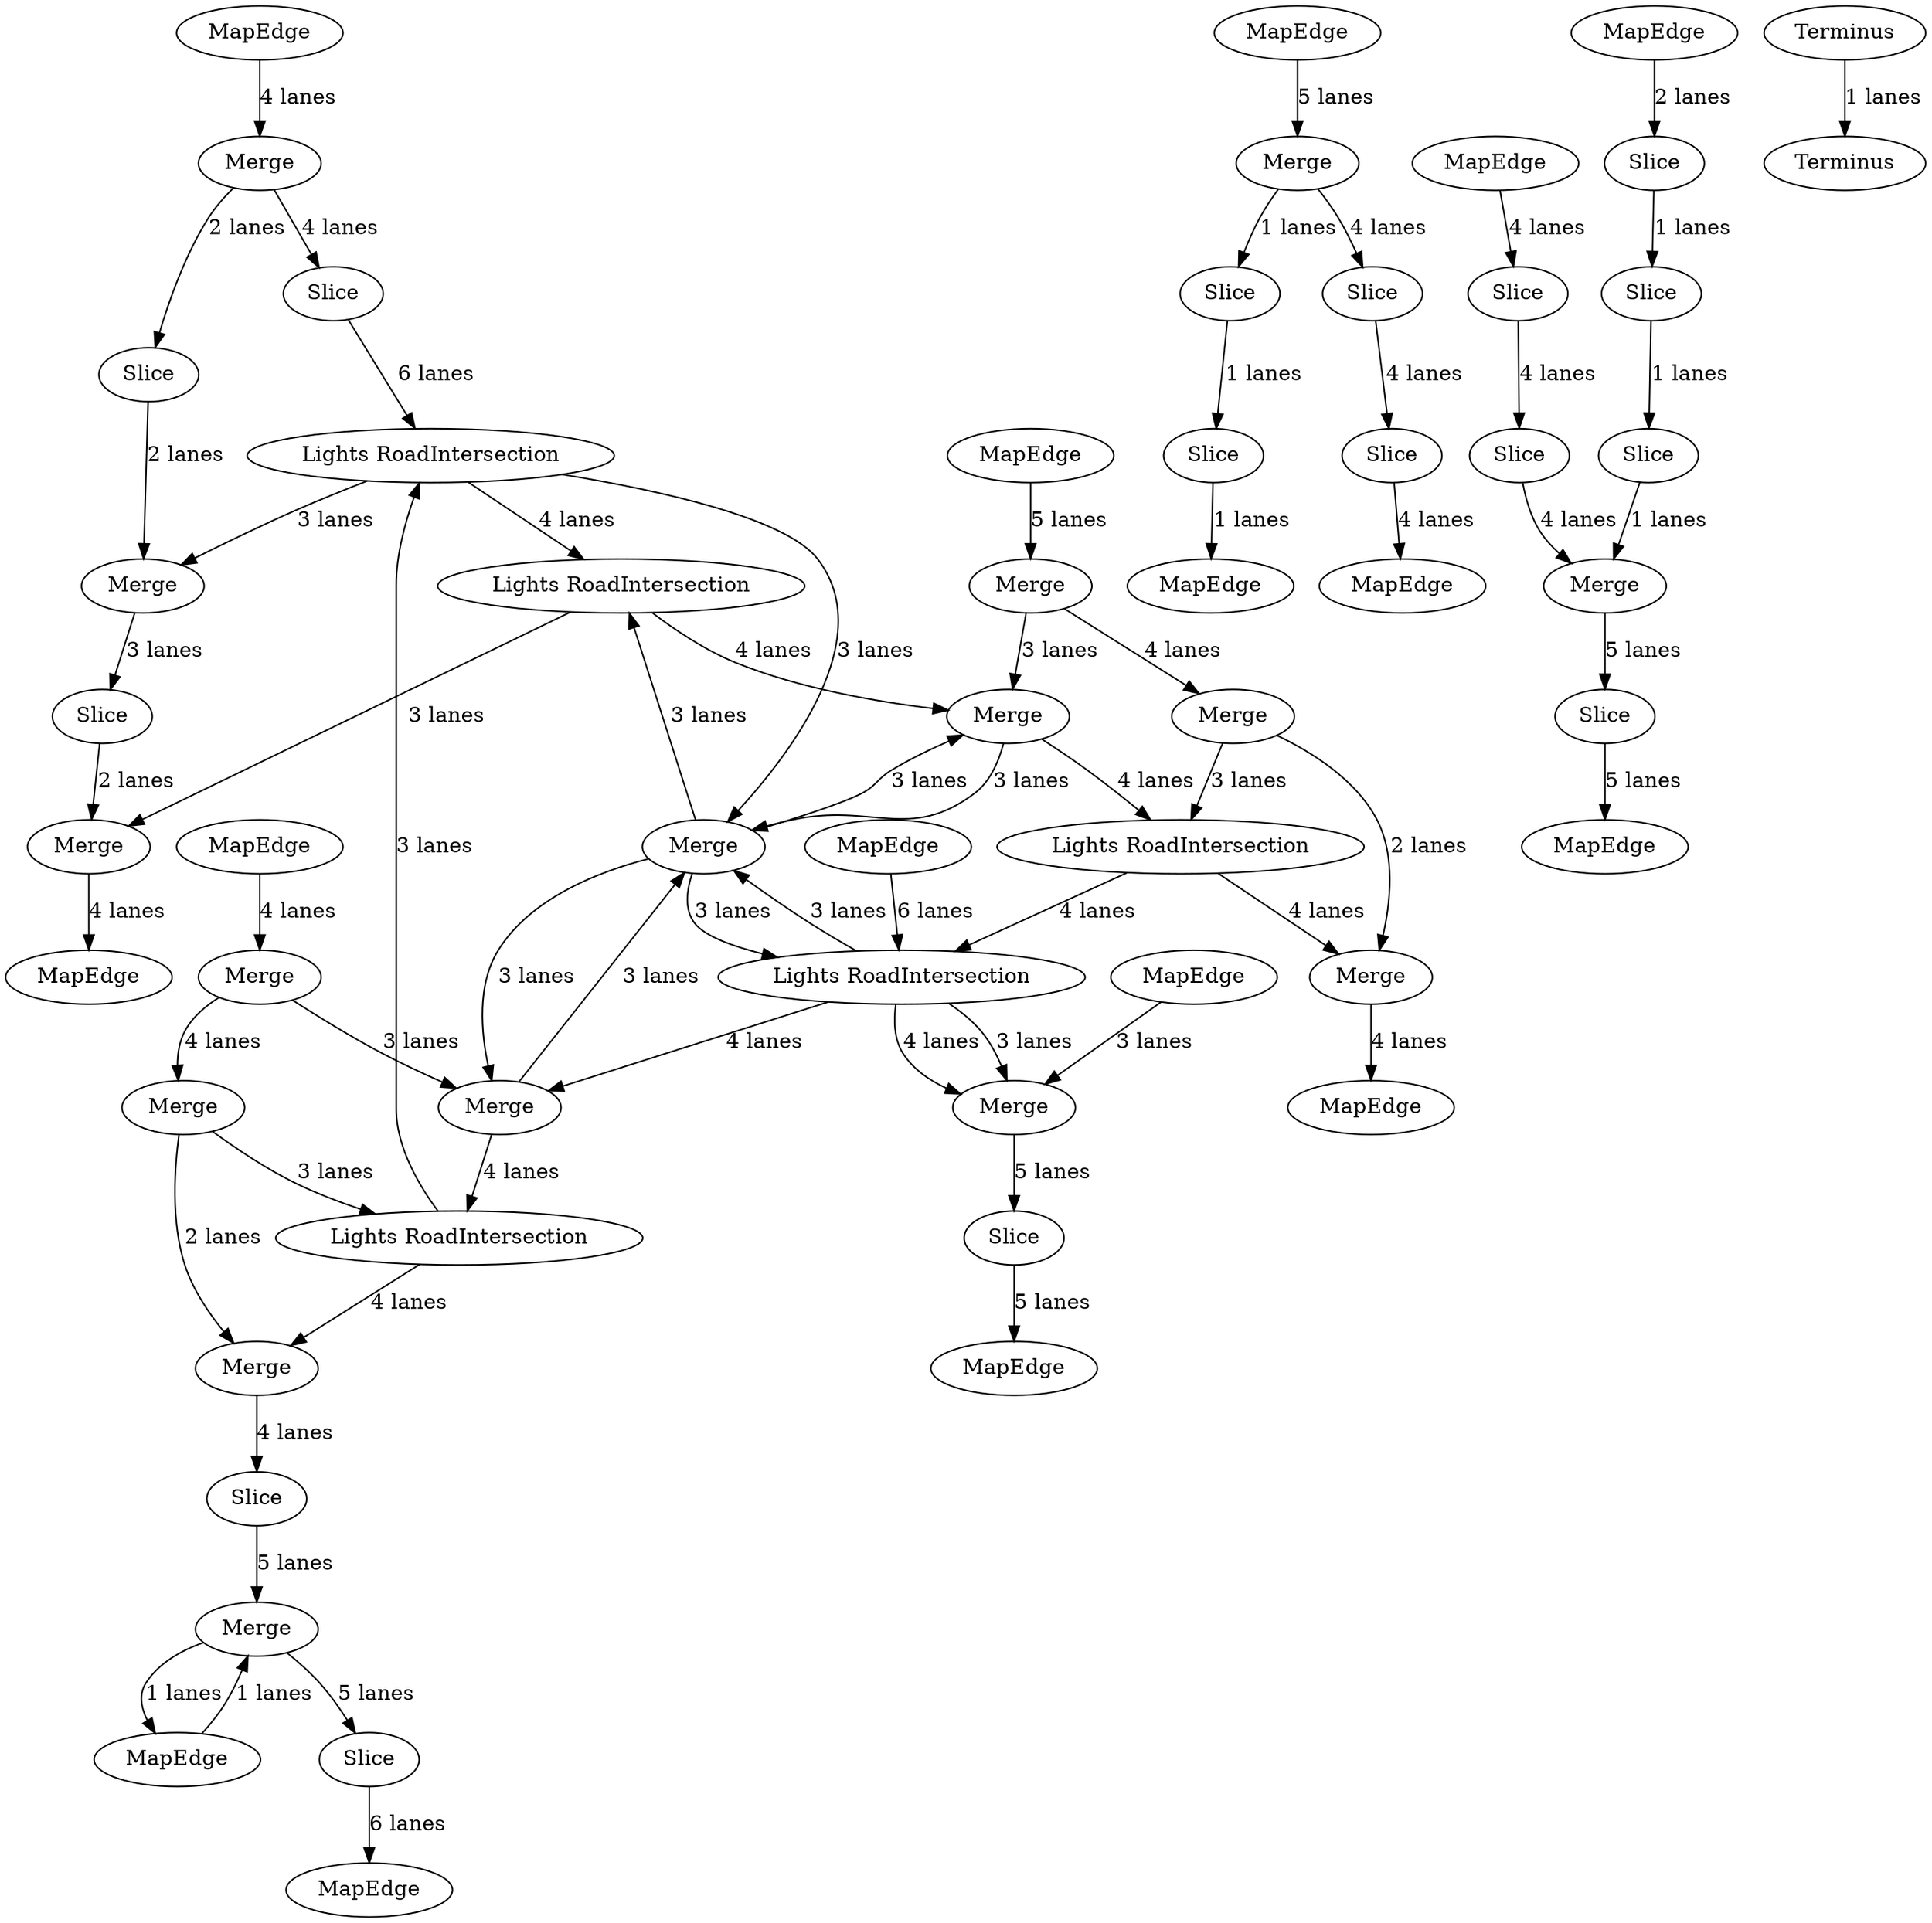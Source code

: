 digraph {
    0 [ label = "MapEdge" ]
    1 [ label = "MapEdge" ]
    2 [ label = "MapEdge" ]
    3 [ label = "Slice" ]
    4 [ label = "Merge" ]
    5 [ label = "Merge" ]
    6 [ label = "Slice" ]
    7 [ label = "Slice" ]
    8 [ label = "Slice" ]
    9 [ label = "MapEdge" ]
    10 [ label = "Merge" ]
    11 [ label = "MapEdge" ]
    12 [ label = "Slice" ]
    13 [ label = "Lights RoadIntersection" ]
    14 [ label = "Merge" ]
    15 [ label = "Lights RoadIntersection" ]
    16 [ label = "MapEdge" ]
    17 [ label = "Merge" ]
    18 [ label = "Merge" ]
    19 [ label = "Merge" ]
    20 [ label = "MapEdge" ]
    21 [ label = "MapEdge" ]
    22 [ label = "Slice" ]
    23 [ label = "Slice" ]
    24 [ label = "Lights RoadIntersection" ]
    25 [ label = "Merge" ]
    26 [ label = "Slice" ]
    27 [ label = "Slice" ]
    28 [ label = "Merge" ]
    29 [ label = "MapEdge" ]
    30 [ label = "Merge" ]
    31 [ label = "Slice" ]
    32 [ label = "Merge" ]
    33 [ label = "Slice" ]
    34 [ label = "Merge" ]
    35 [ label = "Slice" ]
    36 [ label = "MapEdge" ]
    37 [ label = "Slice" ]
    38 [ label = "Slice" ]
    39 [ label = "Slice" ]
    40 [ label = "MapEdge" ]
    41 [ label = "MapEdge" ]
    42 [ label = "Merge" ]
    43 [ label = "Merge" ]
    44 [ label = "Slice" ]
    45 [ label = "Lights RoadIntersection" ]
    46 [ label = "Merge" ]
    47 [ label = "Lights RoadIntersection" ]
    48 [ label = "MapEdge" ]
    49 [ label = "Terminus" ]
    50 [ label = "Merge" ]
    51 [ label = "Terminus" ]
    52 [ label = "MapEdge" ]
    53 [ label = "MapEdge" ]
    54 [ label = "MapEdge" ]
    42 -> 34 [ label = "3 lanes" ]
    19 -> 25 [ label = "3 lanes" ]
    44 -> 48 [ label = "5 lanes" ]
    20 -> 19 [ label = "4 lanes" ]
    31 -> 33 [ label = "4 lanes" ]
    22 -> 21 [ label = "1 lanes" ]
    38 -> 37 [ label = "1 lanes" ]
    29 -> 28 [ label = "5 lanes" ]
    41 -> 42 [ label = "5 lanes" ]
    5 -> 6 [ label = "2 lanes" ]
    24 -> 34 [ label = "4 lanes" ]
    25 -> 15 [ label = "4 lanes" ]
    34 -> 45 [ label = "4 lanes" ]
    13 -> 24 [ label = "4 lanes" ]
    15 -> 10 [ label = "4 lanes" ]
    10 -> 8 [ label = "4 lanes" ]
    45 -> 50 [ label = "4 lanes" ]
    50 -> 52 [ label = "4 lanes" ]
    47 -> 25 [ label = "4 lanes" ]
    25 -> 30 [ label = "3 lanes" ]
    34 -> 30 [ label = "3 lanes" ]
    13 -> 30 [ label = "3 lanes" ]
    47 -> 30 [ label = "3 lanes" ]
    45 -> 47 [ label = "4 lanes" ]
    15 -> 13 [ label = "3 lanes" ]
    47 -> 46 [ label = "4 lanes" ]
    30 -> 24 [ label = "3 lanes" ]
    30 -> 47 [ label = "3 lanes" ]
    30 -> 25 [ label = "3 lanes" ]
    30 -> 34 [ label = "3 lanes" ]
    43 -> 50 [ label = "2 lanes" ]
    47 -> 46 [ label = "3 lanes" ]
    24 -> 18 [ label = "3 lanes" ]
    17 -> 10 [ label = "2 lanes" ]
    46 -> 44 [ label = "5 lanes" ]
    0 -> 5 [ label = "4 lanes" ]
    33 -> 32 [ label = "4 lanes" ]
    37 -> 32 [ label = "1 lanes" ]
    28 -> 27 [ label = "4 lanes" ]
    35 -> 36 [ label = "5 lanes" ]
    27 -> 26 [ label = "4 lanes" ]
    28 -> 23 [ label = "1 lanes" ]
    23 -> 22 [ label = "1 lanes" ]
    18 -> 16 [ label = "4 lanes" ]
    42 -> 43 [ label = "4 lanes" ]
    43 -> 45 [ label = "3 lanes" ]
    14 -> 12 [ label = "3 lanes" ]
    19 -> 17 [ label = "4 lanes" ]
    17 -> 15 [ label = "3 lanes" ]
    3 -> 1 [ label = "6 lanes" ]
    7 -> 13 [ label = "6 lanes" ]
    49 -> 51 [ label = "1 lanes" ]
    5 -> 7 [ label = "4 lanes" ]
    26 -> 9 [ label = "4 lanes" ]
    11 -> 31 [ label = "4 lanes" ]
    39 -> 38 [ label = "1 lanes" ]
    40 -> 39 [ label = "2 lanes" ]
    32 -> 35 [ label = "5 lanes" ]
    54 -> 47 [ label = "6 lanes" ]
    8 -> 4 [ label = "5 lanes" ]
    4 -> 3 [ label = "5 lanes" ]
    53 -> 46 [ label = "3 lanes" ]
    6 -> 14 [ label = "2 lanes" ]
    4 -> 2 [ label = "1 lanes" ]
    2 -> 4 [ label = "1 lanes" ]
    13 -> 14 [ label = "3 lanes" ]
    12 -> 18 [ label = "2 lanes" ]
}
